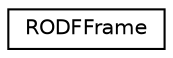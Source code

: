 digraph "Graphical Class Hierarchy"
{
  edge [fontname="Helvetica",fontsize="10",labelfontname="Helvetica",labelfontsize="10"];
  node [fontname="Helvetica",fontsize="10",shape=record];
  rankdir="LR";
  Node0 [label="RODFFrame",height=0.2,width=0.4,color="black", fillcolor="white", style="filled",URL="$d0/d57/class_r_o_d_f_frame.html",tooltip="Sets and checks options for df-routing. "];
}
